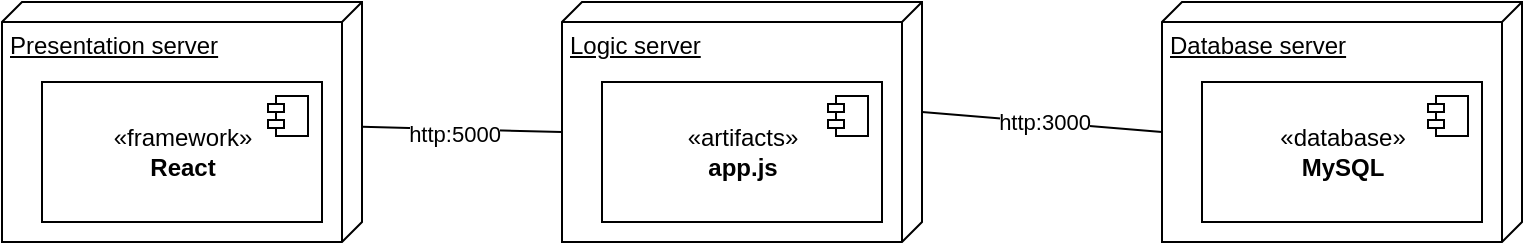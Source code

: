 <mxfile version="13.9.9" type="device"><diagram id="yZb5naZMV_j9M0Q9R7Mh" name="Page-1"><mxGraphModel dx="946" dy="598" grid="1" gridSize="10" guides="1" tooltips="1" connect="1" arrows="1" fold="1" page="1" pageScale="1" pageWidth="827" pageHeight="1169" math="0" shadow="0"><root><mxCell id="0"/><mxCell id="1" parent="0"/><mxCell id="EOFRLgT_D-xxgM8XE2d0-4" value="" style="group" vertex="1" connectable="0" parent="1"><mxGeometry x="90" y="450" width="180" height="120" as="geometry"/></mxCell><mxCell id="EOFRLgT_D-xxgM8XE2d0-1" value="Presentation server" style="verticalAlign=top;align=left;spacingTop=8;spacingLeft=2;spacingRight=12;shape=cube;size=10;direction=south;fontStyle=4;html=1;" vertex="1" parent="EOFRLgT_D-xxgM8XE2d0-4"><mxGeometry width="180" height="120" as="geometry"/></mxCell><mxCell id="EOFRLgT_D-xxgM8XE2d0-2" value="«framework»&lt;br&gt;&lt;b&gt;React&lt;/b&gt;" style="html=1;dropTarget=0;" vertex="1" parent="EOFRLgT_D-xxgM8XE2d0-4"><mxGeometry x="20" y="40" width="140" height="70" as="geometry"/></mxCell><mxCell id="EOFRLgT_D-xxgM8XE2d0-3" value="" style="shape=module;jettyWidth=8;jettyHeight=4;" vertex="1" parent="EOFRLgT_D-xxgM8XE2d0-2"><mxGeometry x="1" width="20" height="20" relative="1" as="geometry"><mxPoint x="-27" y="7" as="offset"/></mxGeometry></mxCell><mxCell id="EOFRLgT_D-xxgM8XE2d0-5" value="" style="group" vertex="1" connectable="0" parent="1"><mxGeometry x="370" y="450" width="180" height="120" as="geometry"/></mxCell><mxCell id="EOFRLgT_D-xxgM8XE2d0-6" value="Logic server" style="verticalAlign=top;align=left;spacingTop=8;spacingLeft=2;spacingRight=12;shape=cube;size=10;direction=south;fontStyle=4;html=1;" vertex="1" parent="EOFRLgT_D-xxgM8XE2d0-5"><mxGeometry width="180" height="120" as="geometry"/></mxCell><mxCell id="EOFRLgT_D-xxgM8XE2d0-7" value="«artifacts»&lt;br&gt;&lt;b&gt;app.js&lt;/b&gt;" style="html=1;dropTarget=0;" vertex="1" parent="EOFRLgT_D-xxgM8XE2d0-5"><mxGeometry x="20" y="40" width="140" height="70" as="geometry"/></mxCell><mxCell id="EOFRLgT_D-xxgM8XE2d0-8" value="" style="shape=module;jettyWidth=8;jettyHeight=4;" vertex="1" parent="EOFRLgT_D-xxgM8XE2d0-7"><mxGeometry x="1" width="20" height="20" relative="1" as="geometry"><mxPoint x="-27" y="7" as="offset"/></mxGeometry></mxCell><mxCell id="EOFRLgT_D-xxgM8XE2d0-12" value="" style="group" vertex="1" connectable="0" parent="1"><mxGeometry x="670" y="450" width="180" height="120" as="geometry"/></mxCell><mxCell id="EOFRLgT_D-xxgM8XE2d0-13" value="Database server" style="verticalAlign=top;align=left;spacingTop=8;spacingLeft=2;spacingRight=12;shape=cube;size=10;direction=south;fontStyle=4;html=1;" vertex="1" parent="EOFRLgT_D-xxgM8XE2d0-12"><mxGeometry width="180" height="120" as="geometry"/></mxCell><mxCell id="EOFRLgT_D-xxgM8XE2d0-14" value="«database»&lt;br&gt;&lt;b&gt;MySQL&lt;/b&gt;" style="html=1;dropTarget=0;" vertex="1" parent="EOFRLgT_D-xxgM8XE2d0-12"><mxGeometry x="20" y="40" width="140" height="70" as="geometry"/></mxCell><mxCell id="EOFRLgT_D-xxgM8XE2d0-15" value="" style="shape=module;jettyWidth=8;jettyHeight=4;" vertex="1" parent="EOFRLgT_D-xxgM8XE2d0-14"><mxGeometry x="1" width="20" height="20" relative="1" as="geometry"><mxPoint x="-27" y="7" as="offset"/></mxGeometry></mxCell><mxCell id="EOFRLgT_D-xxgM8XE2d0-16" style="rounded=0;orthogonalLoop=1;jettySize=auto;html=1;entryX=0;entryY=0;entryDx=65;entryDy=180;entryPerimeter=0;endArrow=none;endFill=0;" edge="1" parent="1" source="EOFRLgT_D-xxgM8XE2d0-1" target="EOFRLgT_D-xxgM8XE2d0-6"><mxGeometry relative="1" as="geometry"/></mxCell><mxCell id="EOFRLgT_D-xxgM8XE2d0-18" value="http:5000" style="edgeLabel;html=1;align=center;verticalAlign=middle;resizable=0;points=[];" vertex="1" connectable="0" parent="EOFRLgT_D-xxgM8XE2d0-16"><mxGeometry x="-0.079" y="-2" relative="1" as="geometry"><mxPoint as="offset"/></mxGeometry></mxCell><mxCell id="EOFRLgT_D-xxgM8XE2d0-17" style="edgeStyle=none;rounded=0;orthogonalLoop=1;jettySize=auto;html=1;exitX=0;exitY=0;exitDx=55;exitDy=0;exitPerimeter=0;entryX=0;entryY=0;entryDx=65;entryDy=180;entryPerimeter=0;endArrow=none;endFill=0;" edge="1" parent="1" source="EOFRLgT_D-xxgM8XE2d0-6" target="EOFRLgT_D-xxgM8XE2d0-13"><mxGeometry relative="1" as="geometry"/></mxCell><mxCell id="EOFRLgT_D-xxgM8XE2d0-19" value="http:3000" style="edgeLabel;html=1;align=center;verticalAlign=middle;resizable=0;points=[];" vertex="1" connectable="0" parent="EOFRLgT_D-xxgM8XE2d0-17"><mxGeometry x="0.017" relative="1" as="geometry"><mxPoint as="offset"/></mxGeometry></mxCell></root></mxGraphModel></diagram></mxfile>